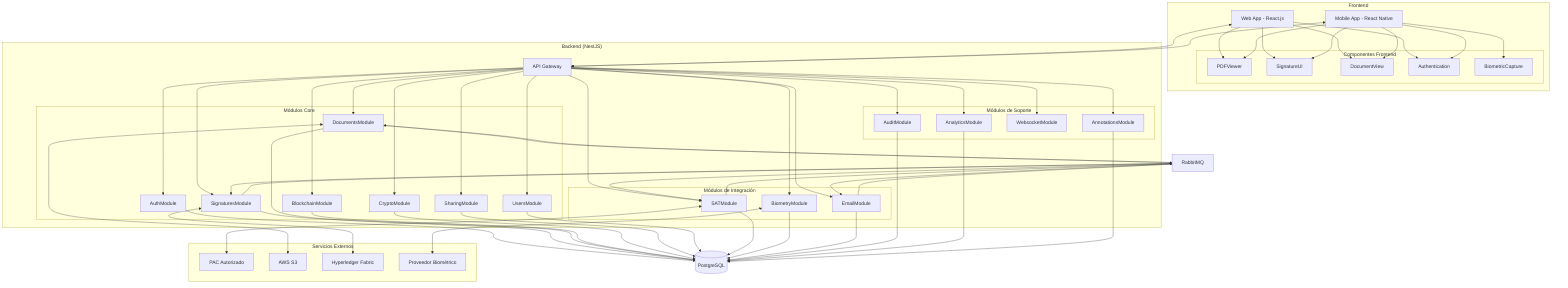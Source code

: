 graph TB
    %% Frontend
    subgraph "Frontend"
        A[Web App - React.js] 
        B[Mobile App - React Native]
        
        subgraph "Componentes Frontend"
            C1[PDFViewer]
            C2[SignatureUI]
            C3[DocumentView]
            C4[Authentication]
            C5[BiometricCapture]
        end
        
        A --> C1 & C2 & C3 & C4
        B --> C1 & C2 & C3 & C4 & C5
    end
    
    %% Backend
    subgraph "Backend (NestJS)"
        AA[API Gateway]
        
        subgraph "Módulos Core"
            D[AuthModule]
            E[DocumentsModule]
            F[SignaturesModule]
            G[BlockchainModule]
            H[CryptoModule]
            I[SharingModule]
            J[UsersModule]
        end
        
        subgraph "Módulos de Integración"
            K[SATModule]
            L[BiometryModule]
            M[EmailModule]
        end
        
        subgraph "Módulos de Soporte"
            N[AuditModule]
            O[AnalyticsModule]
            P[WebsocketModule]
            Q[AnnotationsModule]
        end
        
        AA --> D & E & F & G & H & I & J
        AA --> K & L & M
        AA --> N & O & P & Q
    end
    
    %% Servicios Externos
    subgraph "Servicios Externos" 
        R[PAC Autorizado]
        S[AWS S3]
        T[Hyperledger Fabric]
        U[Proveedor Biométrico]
    end
    
    %% Base de Datos y Mensajería
    V[(PostgreSQL)]
    W[RabbitMQ]
    
    %% Conexiones principales
    A & B <--> AA
    E <--> S
    F <--> T
    K <--> R
    L <--> U
    
    %% Conexiones de base de datos
    D & E & F & G & H & I & J & K & L & M & N & O & Q --> V
    
    %% Conexiones de cola de mensajes
    E & F & K & M --> W
    W --> E & F & K & M